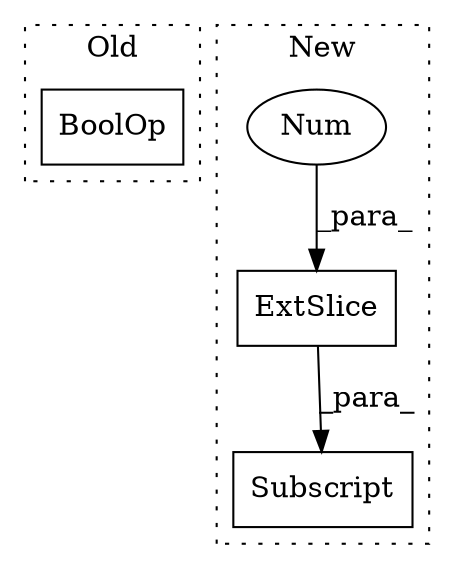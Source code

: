 digraph G {
subgraph cluster0 {
1 [label="BoolOp" a="72" s="5308" l="45" shape="box"];
label = "Old";
style="dotted";
}
subgraph cluster1 {
2 [label="ExtSlice" a="85" s="5432" l="18" shape="box"];
3 [label="Subscript" a="63" s="5432,0" l="24,0" shape="box"];
4 [label="Num" a="76" s="5454" l="1" shape="ellipse"];
label = "New";
style="dotted";
}
2 -> 3 [label="_para_"];
4 -> 2 [label="_para_"];
}